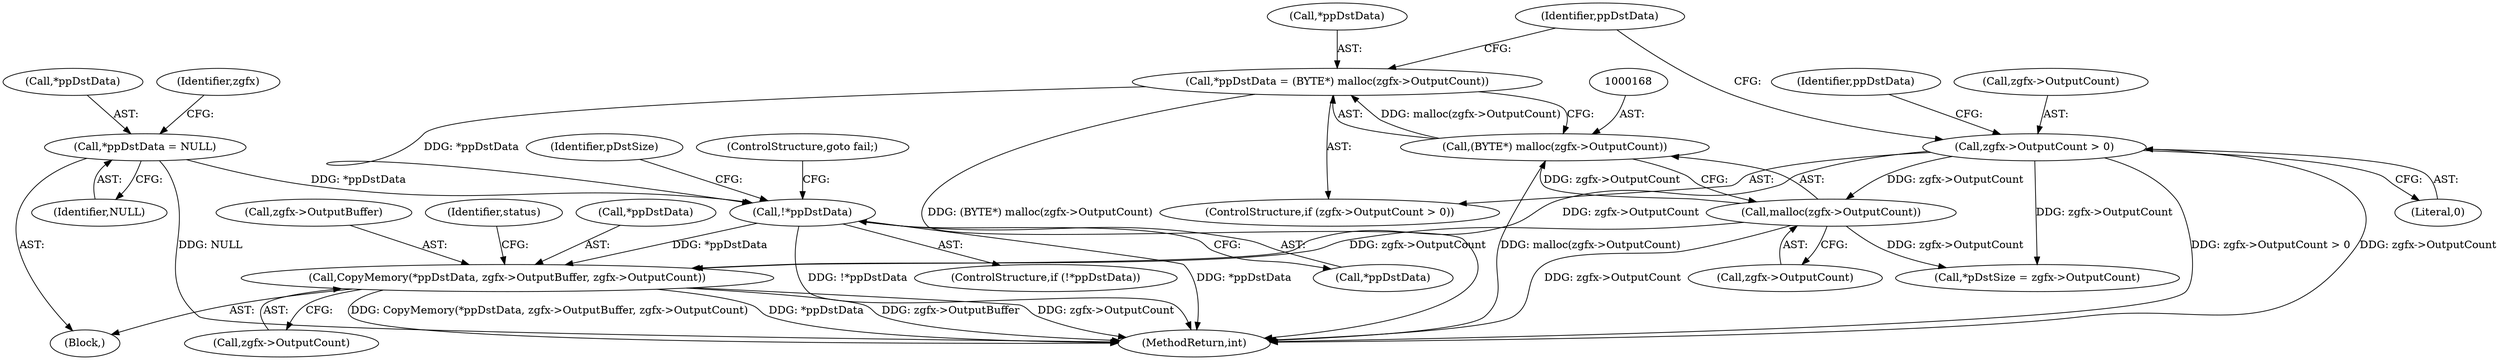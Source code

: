 digraph "0_FreeRDP_602f4a2e14b41703b5f431de3154cd46a5750a2d@API" {
"1000184" [label="(Call,CopyMemory(*ppDstData, zgfx->OutputBuffer, zgfx->OutputCount))"];
"1000174" [label="(Call,!*ppDstData)"];
"1000154" [label="(Call,*ppDstData = NULL)"];
"1000164" [label="(Call,*ppDstData = (BYTE*) malloc(zgfx->OutputCount))"];
"1000167" [label="(Call,(BYTE*) malloc(zgfx->OutputCount))"];
"1000169" [label="(Call,malloc(zgfx->OutputCount))"];
"1000159" [label="(Call,zgfx->OutputCount > 0)"];
"1000154" [label="(Call,*ppDstData = NULL)"];
"1000190" [label="(Call,zgfx->OutputCount)"];
"1000185" [label="(Call,*ppDstData)"];
"1000175" [label="(Call,*ppDstData)"];
"1000176" [label="(Identifier,ppDstData)"];
"1000163" [label="(Literal,0)"];
"1000155" [label="(Call,*ppDstData)"];
"1000169" [label="(Call,malloc(zgfx->OutputCount))"];
"1000322" [label="(MethodReturn,int)"];
"1000174" [label="(Call,!*ppDstData)"];
"1000170" [label="(Call,zgfx->OutputCount)"];
"1000166" [label="(Identifier,ppDstData)"];
"1000159" [label="(Call,zgfx->OutputCount > 0)"];
"1000145" [label="(Block,)"];
"1000187" [label="(Call,zgfx->OutputBuffer)"];
"1000178" [label="(Call,*pDstSize = zgfx->OutputCount)"];
"1000180" [label="(Identifier,pDstSize)"];
"1000161" [label="(Identifier,zgfx)"];
"1000177" [label="(ControlStructure,goto fail;)"];
"1000160" [label="(Call,zgfx->OutputCount)"];
"1000164" [label="(Call,*ppDstData = (BYTE*) malloc(zgfx->OutputCount))"];
"1000173" [label="(ControlStructure,if (!*ppDstData))"];
"1000165" [label="(Call,*ppDstData)"];
"1000158" [label="(ControlStructure,if (zgfx->OutputCount > 0))"];
"1000184" [label="(Call,CopyMemory(*ppDstData, zgfx->OutputBuffer, zgfx->OutputCount))"];
"1000167" [label="(Call,(BYTE*) malloc(zgfx->OutputCount))"];
"1000157" [label="(Identifier,NULL)"];
"1000314" [label="(Identifier,status)"];
"1000184" -> "1000145"  [label="AST: "];
"1000184" -> "1000190"  [label="CFG: "];
"1000185" -> "1000184"  [label="AST: "];
"1000187" -> "1000184"  [label="AST: "];
"1000190" -> "1000184"  [label="AST: "];
"1000314" -> "1000184"  [label="CFG: "];
"1000184" -> "1000322"  [label="DDG: *ppDstData"];
"1000184" -> "1000322"  [label="DDG: zgfx->OutputBuffer"];
"1000184" -> "1000322"  [label="DDG: zgfx->OutputCount"];
"1000184" -> "1000322"  [label="DDG: CopyMemory(*ppDstData, zgfx->OutputBuffer, zgfx->OutputCount)"];
"1000174" -> "1000184"  [label="DDG: *ppDstData"];
"1000159" -> "1000184"  [label="DDG: zgfx->OutputCount"];
"1000169" -> "1000184"  [label="DDG: zgfx->OutputCount"];
"1000174" -> "1000173"  [label="AST: "];
"1000174" -> "1000175"  [label="CFG: "];
"1000175" -> "1000174"  [label="AST: "];
"1000177" -> "1000174"  [label="CFG: "];
"1000180" -> "1000174"  [label="CFG: "];
"1000174" -> "1000322"  [label="DDG: !*ppDstData"];
"1000174" -> "1000322"  [label="DDG: *ppDstData"];
"1000154" -> "1000174"  [label="DDG: *ppDstData"];
"1000164" -> "1000174"  [label="DDG: *ppDstData"];
"1000154" -> "1000145"  [label="AST: "];
"1000154" -> "1000157"  [label="CFG: "];
"1000155" -> "1000154"  [label="AST: "];
"1000157" -> "1000154"  [label="AST: "];
"1000161" -> "1000154"  [label="CFG: "];
"1000154" -> "1000322"  [label="DDG: NULL"];
"1000164" -> "1000158"  [label="AST: "];
"1000164" -> "1000167"  [label="CFG: "];
"1000165" -> "1000164"  [label="AST: "];
"1000167" -> "1000164"  [label="AST: "];
"1000176" -> "1000164"  [label="CFG: "];
"1000164" -> "1000322"  [label="DDG: (BYTE*) malloc(zgfx->OutputCount)"];
"1000167" -> "1000164"  [label="DDG: malloc(zgfx->OutputCount)"];
"1000167" -> "1000169"  [label="CFG: "];
"1000168" -> "1000167"  [label="AST: "];
"1000169" -> "1000167"  [label="AST: "];
"1000167" -> "1000322"  [label="DDG: malloc(zgfx->OutputCount)"];
"1000169" -> "1000167"  [label="DDG: zgfx->OutputCount"];
"1000169" -> "1000170"  [label="CFG: "];
"1000170" -> "1000169"  [label="AST: "];
"1000169" -> "1000322"  [label="DDG: zgfx->OutputCount"];
"1000159" -> "1000169"  [label="DDG: zgfx->OutputCount"];
"1000169" -> "1000178"  [label="DDG: zgfx->OutputCount"];
"1000159" -> "1000158"  [label="AST: "];
"1000159" -> "1000163"  [label="CFG: "];
"1000160" -> "1000159"  [label="AST: "];
"1000163" -> "1000159"  [label="AST: "];
"1000166" -> "1000159"  [label="CFG: "];
"1000176" -> "1000159"  [label="CFG: "];
"1000159" -> "1000322"  [label="DDG: zgfx->OutputCount > 0"];
"1000159" -> "1000322"  [label="DDG: zgfx->OutputCount"];
"1000159" -> "1000178"  [label="DDG: zgfx->OutputCount"];
}

